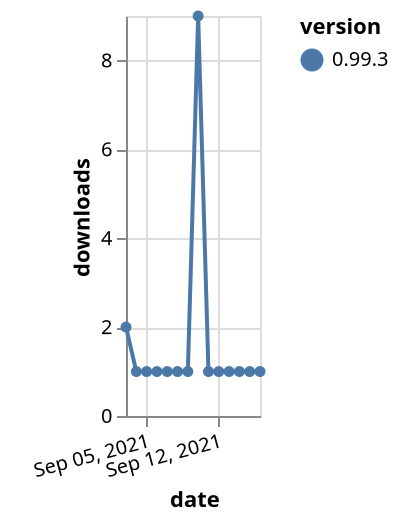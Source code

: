 {"$schema": "https://vega.github.io/schema/vega-lite/v5.json", "description": "A simple bar chart with embedded data.", "data": {"values": [{"date": "2021-09-03", "total": 485, "delta": 2, "version": "0.99.3"}, {"date": "2021-09-04", "total": 486, "delta": 1, "version": "0.99.3"}, {"date": "2021-09-05", "total": 487, "delta": 1, "version": "0.99.3"}, {"date": "2021-09-06", "total": 488, "delta": 1, "version": "0.99.3"}, {"date": "2021-09-07", "total": 489, "delta": 1, "version": "0.99.3"}, {"date": "2021-09-08", "total": 490, "delta": 1, "version": "0.99.3"}, {"date": "2021-09-09", "total": 491, "delta": 1, "version": "0.99.3"}, {"date": "2021-09-10", "total": 500, "delta": 9, "version": "0.99.3"}, {"date": "2021-09-11", "total": 501, "delta": 1, "version": "0.99.3"}, {"date": "2021-09-12", "total": 502, "delta": 1, "version": "0.99.3"}, {"date": "2021-09-13", "total": 503, "delta": 1, "version": "0.99.3"}, {"date": "2021-09-14", "total": 504, "delta": 1, "version": "0.99.3"}, {"date": "2021-09-15", "total": 505, "delta": 1, "version": "0.99.3"}, {"date": "2021-09-16", "total": 506, "delta": 1, "version": "0.99.3"}]}, "width": "container", "mark": {"type": "line", "point": {"filled": true}}, "encoding": {"x": {"field": "date", "type": "temporal", "timeUnit": "yearmonthdate", "title": "date", "axis": {"labelAngle": -15}}, "y": {"field": "delta", "type": "quantitative", "title": "downloads"}, "color": {"field": "version", "type": "nominal"}, "tooltip": {"field": "delta"}}}